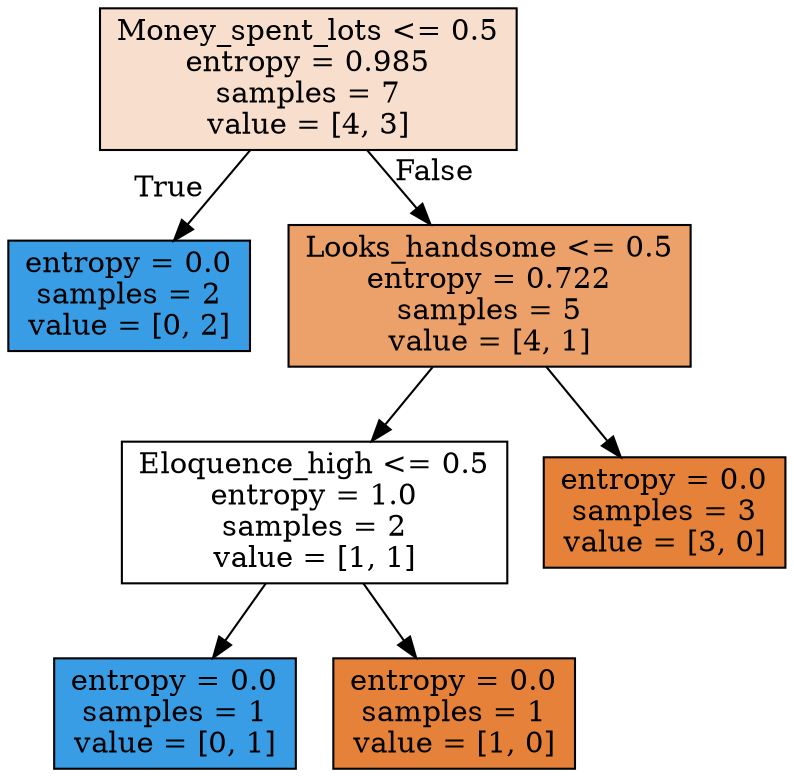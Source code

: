 digraph Tree {
node [shape=box, style="filled", color="black"] ;
0 [label="Money_spent_lots <= 0.5\nentropy = 0.985\nsamples = 7\nvalue = [4, 3]", fillcolor="#e5813940"] ;
1 [label="entropy = 0.0\nsamples = 2\nvalue = [0, 2]", fillcolor="#399de5ff"] ;
0 -> 1 [labeldistance=2.5, labelangle=45, headlabel="True"] ;
2 [label="Looks_handsome <= 0.5\nentropy = 0.722\nsamples = 5\nvalue = [4, 1]", fillcolor="#e58139bf"] ;
0 -> 2 [labeldistance=2.5, labelangle=-45, headlabel="False"] ;
3 [label="Eloquence_high <= 0.5\nentropy = 1.0\nsamples = 2\nvalue = [1, 1]", fillcolor="#e5813900"] ;
2 -> 3 ;
4 [label="entropy = 0.0\nsamples = 1\nvalue = [0, 1]", fillcolor="#399de5ff"] ;
3 -> 4 ;
5 [label="entropy = 0.0\nsamples = 1\nvalue = [1, 0]", fillcolor="#e58139ff"] ;
3 -> 5 ;
6 [label="entropy = 0.0\nsamples = 3\nvalue = [3, 0]", fillcolor="#e58139ff"] ;
2 -> 6 ;
}